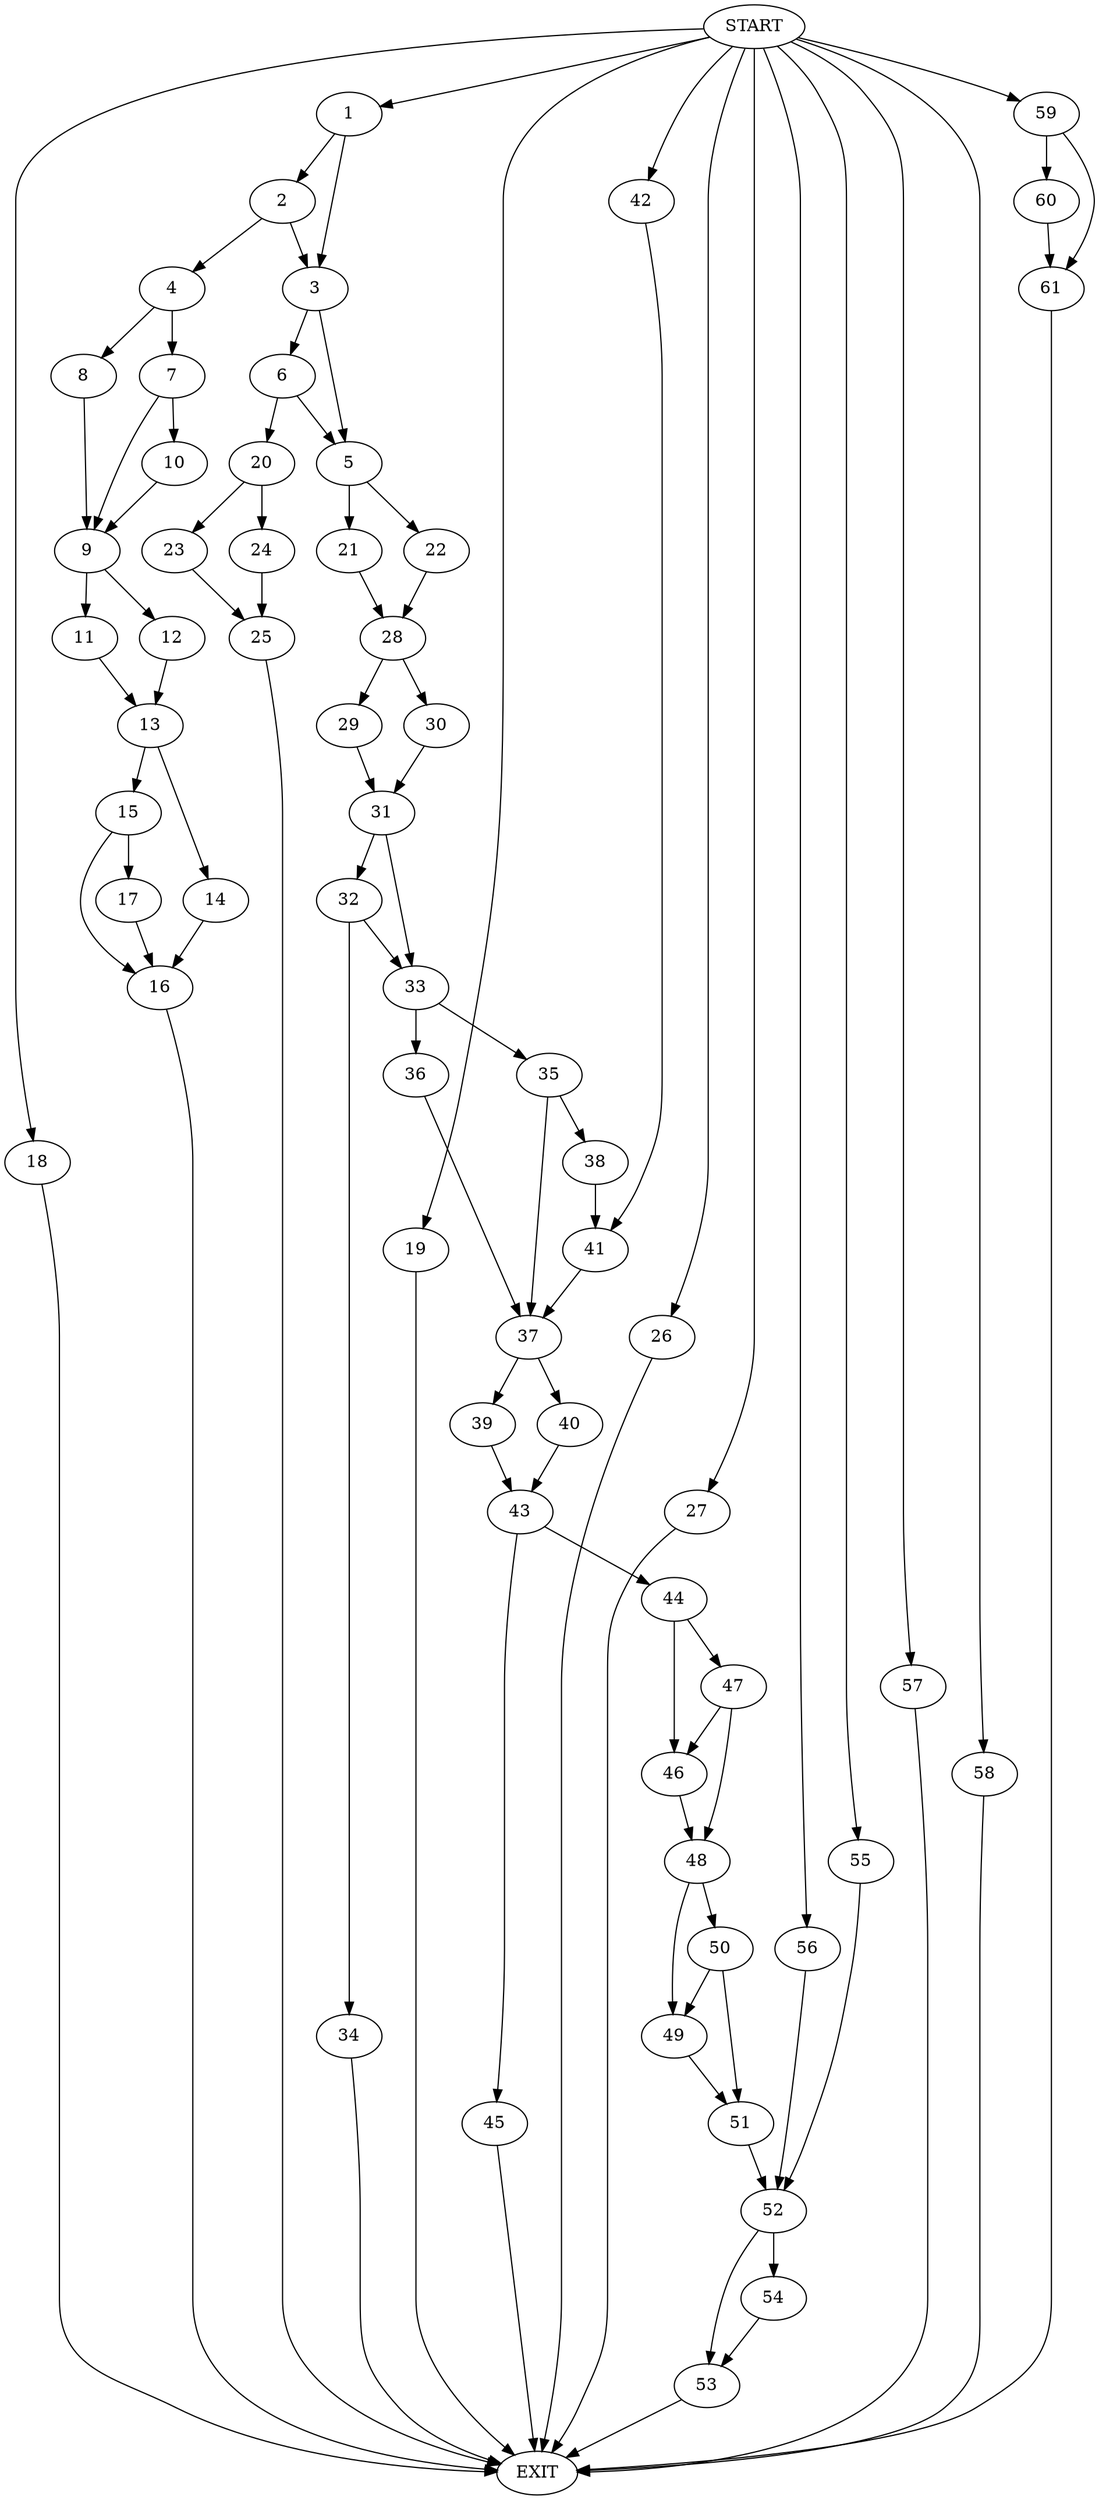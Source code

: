 digraph {
0 [label="START"]
62 [label="EXIT"]
0 -> 1
1 -> 2
1 -> 3
2 -> 3
2 -> 4
3 -> 5
3 -> 6
4 -> 7
4 -> 8
8 -> 9
7 -> 10
7 -> 9
9 -> 11
9 -> 12
10 -> 9
11 -> 13
12 -> 13
13 -> 14
13 -> 15
14 -> 16
15 -> 17
15 -> 16
16 -> 62
17 -> 16
0 -> 18
18 -> 62
0 -> 19
19 -> 62
6 -> 20
6 -> 5
5 -> 21
5 -> 22
20 -> 23
20 -> 24
23 -> 25
24 -> 25
25 -> 62
0 -> 26
26 -> 62
0 -> 27
27 -> 62
21 -> 28
22 -> 28
28 -> 29
28 -> 30
29 -> 31
30 -> 31
31 -> 32
31 -> 33
32 -> 34
32 -> 33
33 -> 35
33 -> 36
34 -> 62
36 -> 37
35 -> 37
35 -> 38
37 -> 39
37 -> 40
38 -> 41
41 -> 37
0 -> 42
42 -> 41
40 -> 43
39 -> 43
43 -> 44
43 -> 45
45 -> 62
44 -> 46
44 -> 47
46 -> 48
47 -> 46
47 -> 48
48 -> 49
48 -> 50
49 -> 51
50 -> 49
50 -> 51
51 -> 52
52 -> 53
52 -> 54
0 -> 55
55 -> 52
0 -> 56
56 -> 52
54 -> 53
53 -> 62
0 -> 57
57 -> 62
0 -> 58
58 -> 62
0 -> 59
59 -> 60
59 -> 61
60 -> 61
61 -> 62
}
